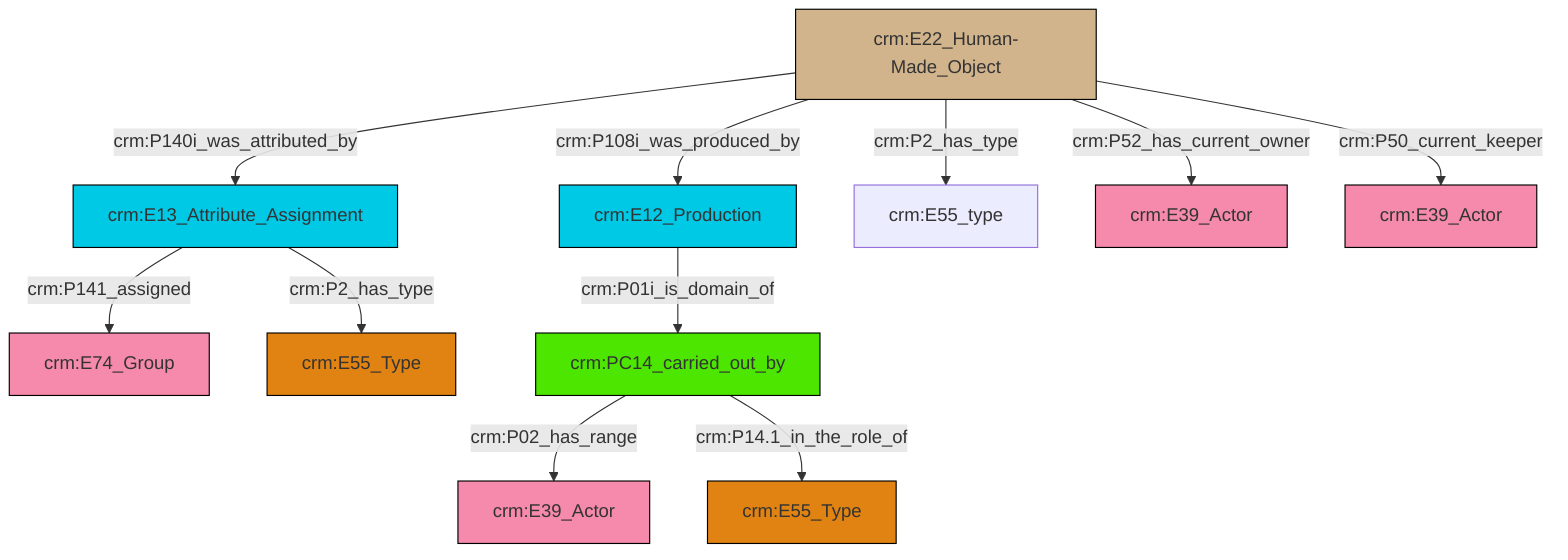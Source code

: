 graph TD
classDef Literal fill:#f2f2f2,stroke:#000000;
classDef CRM_Entity fill:#FFFFFF,stroke:#000000;
classDef Temporal_Entity fill:#00C9E6, stroke:#000000;
classDef Type fill:#E18312, stroke:#000000;
classDef Time-Span fill:#2C9C91, stroke:#000000;
classDef Appellation fill:#FFEB7F, stroke:#000000;
classDef Place fill:#008836, stroke:#000000;
classDef Persistent_Item fill:#B266B2, stroke:#000000;
classDef Conceptual_Object fill:#FFD700, stroke:#000000;
classDef Physical_Thing fill:#D2B48C, stroke:#000000;
classDef Actor fill:#f58aad, stroke:#000000;
classDef PC_Classes fill:#4ce600, stroke:#000000;
classDef Multi fill:#cccccc,stroke:#000000;

2["crm:E22_Human-Made_Object"]:::Physical_Thing -->|crm:P140i_was_attributed_by| 4["crm:E13_Attribute_Assignment"]:::Temporal_Entity
2["crm:E22_Human-Made_Object"]:::Physical_Thing -->|crm:P108i_was_produced_by| 5["crm:E12_Production"]:::Temporal_Entity
2["crm:E22_Human-Made_Object"]:::Physical_Thing -->|crm:P2_has_type| 9["crm:E55_type"]:::Default
4["crm:E13_Attribute_Assignment"]:::Temporal_Entity -->|crm:P141_assigned| 14["crm:E74_Group"]:::Actor
4["crm:E13_Attribute_Assignment"]:::Temporal_Entity -->|crm:P2_has_type| 0["crm:E55_Type"]:::Type
5["crm:E12_Production"]:::Temporal_Entity -->|crm:P01i_is_domain_of| 7["crm:PC14_carried_out_by"]:::PC_Classes
7["crm:PC14_carried_out_by"]:::PC_Classes -->|crm:P02_has_range| 12["crm:E39_Actor"]:::Actor
7["crm:PC14_carried_out_by"]:::PC_Classes -->|crm:P14.1_in_the_role_of| 10["crm:E55_Type"]:::Type
2["crm:E22_Human-Made_Object"]:::Physical_Thing -->|crm:P52_has_current_owner| 21["crm:E39_Actor"]:::Actor
2["crm:E22_Human-Made_Object"]:::Physical_Thing -->|crm:P50_current_keeper| 19["crm:E39_Actor"]:::Actor